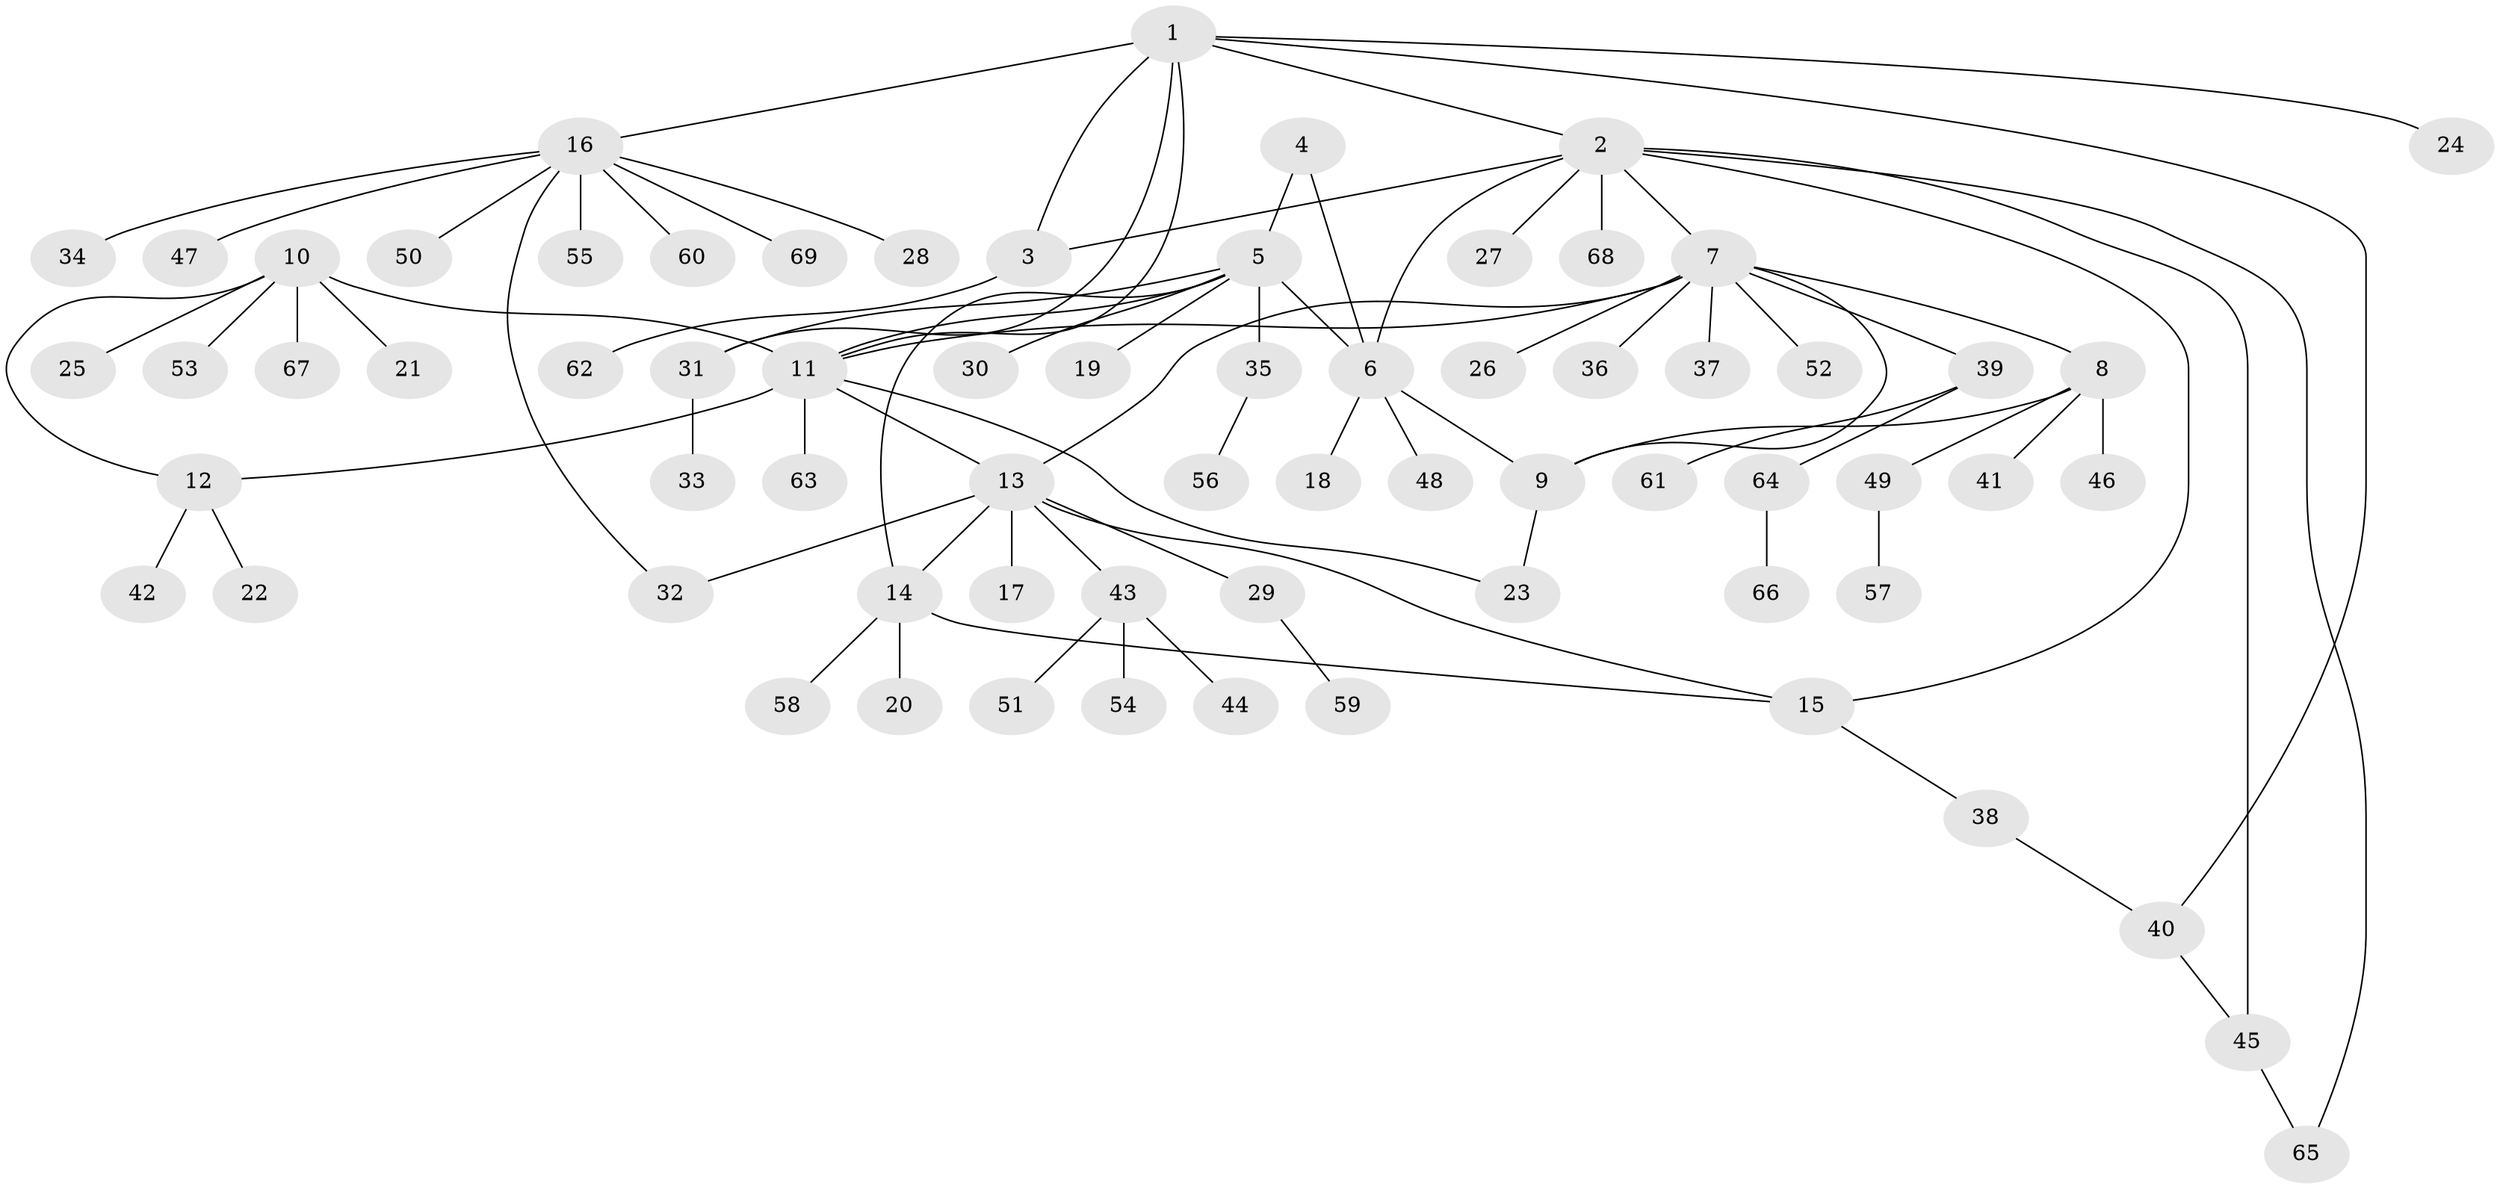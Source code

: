 // coarse degree distribution, {13: 0.02040816326530612, 10: 0.02040816326530612, 2: 0.10204081632653061, 7: 0.04081632653061224, 5: 0.04081632653061224, 12: 0.02040816326530612, 3: 0.10204081632653061, 4: 0.02040816326530612, 8: 0.02040816326530612, 1: 0.6122448979591837}
// Generated by graph-tools (version 1.1) at 2025/24/03/03/25 07:24:14]
// undirected, 69 vertices, 85 edges
graph export_dot {
graph [start="1"]
  node [color=gray90,style=filled];
  1;
  2;
  3;
  4;
  5;
  6;
  7;
  8;
  9;
  10;
  11;
  12;
  13;
  14;
  15;
  16;
  17;
  18;
  19;
  20;
  21;
  22;
  23;
  24;
  25;
  26;
  27;
  28;
  29;
  30;
  31;
  32;
  33;
  34;
  35;
  36;
  37;
  38;
  39;
  40;
  41;
  42;
  43;
  44;
  45;
  46;
  47;
  48;
  49;
  50;
  51;
  52;
  53;
  54;
  55;
  56;
  57;
  58;
  59;
  60;
  61;
  62;
  63;
  64;
  65;
  66;
  67;
  68;
  69;
  1 -- 2;
  1 -- 3;
  1 -- 11;
  1 -- 16;
  1 -- 24;
  1 -- 31;
  1 -- 40;
  2 -- 3;
  2 -- 6;
  2 -- 7;
  2 -- 15;
  2 -- 27;
  2 -- 45;
  2 -- 65;
  2 -- 68;
  3 -- 62;
  4 -- 5;
  4 -- 6;
  5 -- 6;
  5 -- 11;
  5 -- 14;
  5 -- 19;
  5 -- 30;
  5 -- 31;
  5 -- 35;
  6 -- 9;
  6 -- 18;
  6 -- 48;
  7 -- 8;
  7 -- 9;
  7 -- 11;
  7 -- 13;
  7 -- 26;
  7 -- 36;
  7 -- 37;
  7 -- 39;
  7 -- 52;
  8 -- 9;
  8 -- 41;
  8 -- 46;
  8 -- 49;
  9 -- 23;
  10 -- 11;
  10 -- 12;
  10 -- 21;
  10 -- 25;
  10 -- 53;
  10 -- 67;
  11 -- 12;
  11 -- 13;
  11 -- 23;
  11 -- 63;
  12 -- 22;
  12 -- 42;
  13 -- 14;
  13 -- 15;
  13 -- 17;
  13 -- 29;
  13 -- 32;
  13 -- 43;
  14 -- 15;
  14 -- 20;
  14 -- 58;
  15 -- 38;
  16 -- 28;
  16 -- 32;
  16 -- 34;
  16 -- 47;
  16 -- 50;
  16 -- 55;
  16 -- 60;
  16 -- 69;
  29 -- 59;
  31 -- 33;
  35 -- 56;
  38 -- 40;
  39 -- 61;
  39 -- 64;
  40 -- 45;
  43 -- 44;
  43 -- 51;
  43 -- 54;
  45 -- 65;
  49 -- 57;
  64 -- 66;
}
